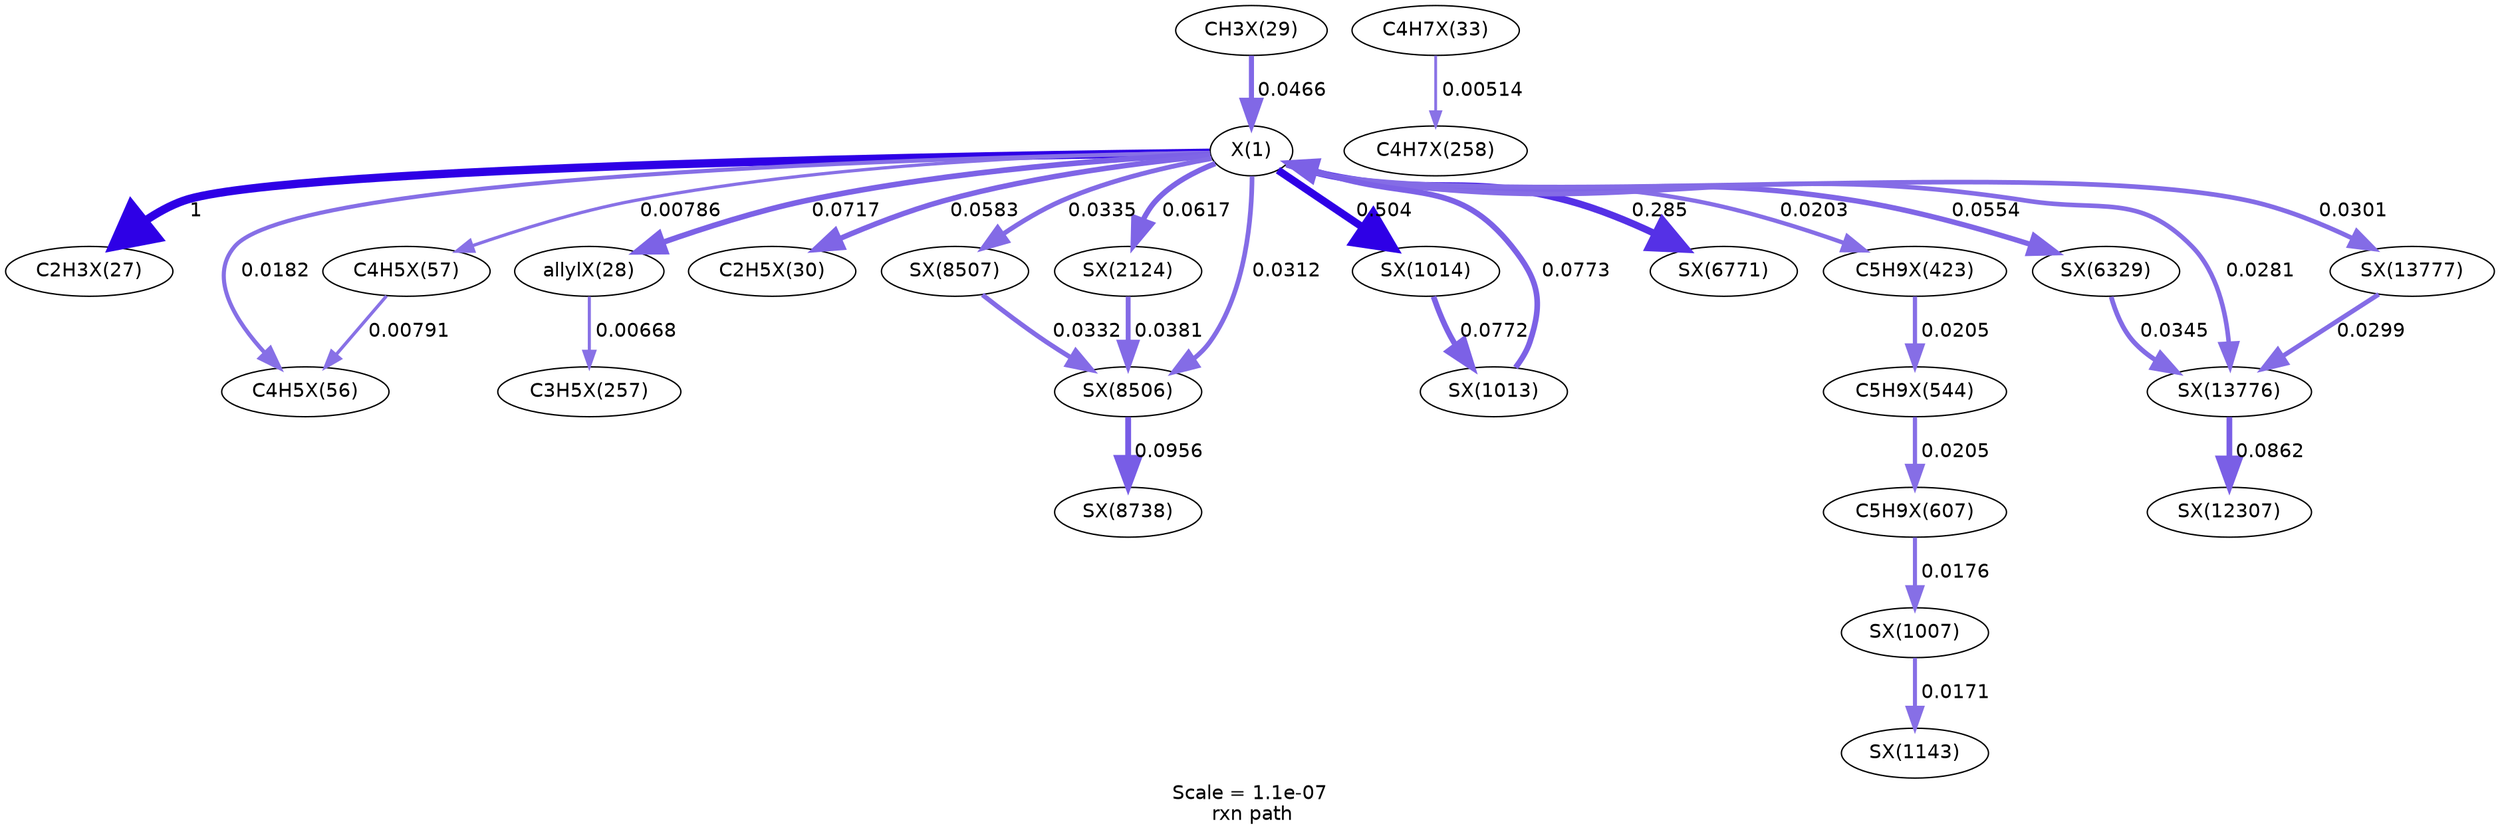 digraph reaction_paths {
center=1;
s74 -> s76[fontname="Helvetica", style="setlinewidth(6)", arrowsize=3, color="0.7, 1.5, 0.9"
, label=" 1"];
s74 -> s92[fontname="Helvetica", style="setlinewidth(2.97)", arrowsize=1.49, color="0.7, 0.518, 0.9"
, label=" 0.0182"];
s74 -> s93[fontname="Helvetica", style="setlinewidth(2.34)", arrowsize=1.17, color="0.7, 0.508, 0.9"
, label=" 0.00786"];
s74 -> s77[fontname="Helvetica", style="setlinewidth(4.01)", arrowsize=2.01, color="0.7, 0.572, 0.9"
, label=" 0.0717"];
s78 -> s74[fontname="Helvetica", style="setlinewidth(3.68)", arrowsize=1.84, color="0.7, 0.547, 0.9"
, label=" 0.0466"];
s74 -> s79[fontname="Helvetica", style="setlinewidth(3.85)", arrowsize=1.93, color="0.7, 0.558, 0.9"
, label=" 0.0583"];
s74 -> s170[fontname="Helvetica", style="setlinewidth(5.48)", arrowsize=2.74, color="0.7, 1, 0.9"
, label=" 0.504"];
s169 -> s74[fontname="Helvetica", style="setlinewidth(4.07)", arrowsize=2.03, color="0.7, 0.577, 0.9"
, label=" 0.0773"];
s74 -> s194[fontname="Helvetica", style="setlinewidth(3.9)", arrowsize=1.95, color="0.7, 0.562, 0.9"
, label=" 0.0617"];
s74 -> s272[fontname="Helvetica", style="setlinewidth(3.38)", arrowsize=1.69, color="0.7, 0.531, 0.9"
, label=" 0.0312"];
s74 -> s273[fontname="Helvetica", style="setlinewidth(3.44)", arrowsize=1.72, color="0.7, 0.534, 0.9"
, label=" 0.0335"];
s74 -> s130[fontname="Helvetica", style="setlinewidth(3.06)", arrowsize=1.53, color="0.7, 0.52, 0.9"
, label=" 0.0203"];
s74 -> s259[fontname="Helvetica", style="setlinewidth(5.05)", arrowsize=2.53, color="0.7, 0.785, 0.9"
, label=" 0.285"];
s74 -> s255[fontname="Helvetica", style="setlinewidth(3.82)", arrowsize=1.91, color="0.7, 0.555, 0.9"
, label=" 0.0554"];
s74 -> s300[fontname="Helvetica", style="setlinewidth(3.3)", arrowsize=1.65, color="0.7, 0.528, 0.9"
, label=" 0.0281"];
s74 -> s301[fontname="Helvetica", style="setlinewidth(3.36)", arrowsize=1.68, color="0.7, 0.53, 0.9"
, label=" 0.0301"];
s93 -> s92[fontname="Helvetica", style="setlinewidth(2.35)", arrowsize=1.17, color="0.7, 0.508, 0.9"
, label=" 0.00791"];
s77 -> s116[fontname="Helvetica", style="setlinewidth(2.22)", arrowsize=1.11, color="0.7, 0.507, 0.9"
, label=" 0.00668"];
s138 -> s146[fontname="Helvetica", style="setlinewidth(3.07)", arrowsize=1.53, color="0.7, 0.521, 0.9"
, label=" 0.0205"];
s146 -> s167[fontname="Helvetica", style="setlinewidth(2.95)", arrowsize=1.47, color="0.7, 0.518, 0.9"
, label=" 0.0176"];
s130 -> s138[fontname="Helvetica", style="setlinewidth(3.07)", arrowsize=1.53, color="0.7, 0.521, 0.9"
, label=" 0.0205"];
s167 -> s177[fontname="Helvetica", style="setlinewidth(2.93)", arrowsize=1.46, color="0.7, 0.517, 0.9"
, label=" 0.0171"];
s82 -> s117[fontname="Helvetica", style="setlinewidth(2.02)", arrowsize=1.01, color="0.7, 0.505, 0.9"
, label=" 0.00514"];
s170 -> s169[fontname="Helvetica", style="setlinewidth(4.07)", arrowsize=2.03, color="0.7, 0.577, 0.9"
, label=" 0.0772"];
s194 -> s272[fontname="Helvetica", style="setlinewidth(3.53)", arrowsize=1.77, color="0.7, 0.538, 0.9"
, label=" 0.0381"];
s273 -> s272[fontname="Helvetica", style="setlinewidth(3.43)", arrowsize=1.71, color="0.7, 0.533, 0.9"
, label=" 0.0332"];
s272 -> s275[fontname="Helvetica", style="setlinewidth(4.23)", arrowsize=2.11, color="0.7, 0.596, 0.9"
, label=" 0.0956"];
s255 -> s300[fontname="Helvetica", style="setlinewidth(3.46)", arrowsize=1.73, color="0.7, 0.535, 0.9"
, label=" 0.0345"];
s301 -> s300[fontname="Helvetica", style="setlinewidth(3.35)", arrowsize=1.67, color="0.7, 0.53, 0.9"
, label=" 0.0299"];
s300 -> s296[fontname="Helvetica", style="setlinewidth(4.15)", arrowsize=2.07, color="0.7, 0.586, 0.9"
, label=" 0.0862"];
s74 [ fontname="Helvetica", label="X(1)"];
s76 [ fontname="Helvetica", label="C2H3X(27)"];
s77 [ fontname="Helvetica", label="allylX(28)"];
s78 [ fontname="Helvetica", label="CH3X(29)"];
s79 [ fontname="Helvetica", label="C2H5X(30)"];
s82 [ fontname="Helvetica", label="C4H7X(33)"];
s92 [ fontname="Helvetica", label="C4H5X(56)"];
s93 [ fontname="Helvetica", label="C4H5X(57)"];
s116 [ fontname="Helvetica", label="C3H5X(257)"];
s117 [ fontname="Helvetica", label="C4H7X(258)"];
s130 [ fontname="Helvetica", label="C5H9X(423)"];
s138 [ fontname="Helvetica", label="C5H9X(544)"];
s146 [ fontname="Helvetica", label="C5H9X(607)"];
s167 [ fontname="Helvetica", label="SX(1007)"];
s169 [ fontname="Helvetica", label="SX(1013)"];
s170 [ fontname="Helvetica", label="SX(1014)"];
s177 [ fontname="Helvetica", label="SX(1143)"];
s194 [ fontname="Helvetica", label="SX(2124)"];
s255 [ fontname="Helvetica", label="SX(6329)"];
s259 [ fontname="Helvetica", label="SX(6771)"];
s272 [ fontname="Helvetica", label="SX(8506)"];
s273 [ fontname="Helvetica", label="SX(8507)"];
s275 [ fontname="Helvetica", label="SX(8738)"];
s296 [ fontname="Helvetica", label="SX(12307)"];
s300 [ fontname="Helvetica", label="SX(13776)"];
s301 [ fontname="Helvetica", label="SX(13777)"];
 label = "Scale = 1.1e-07\l rxn path";
 fontname = "Helvetica";
}

